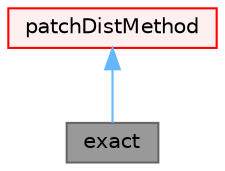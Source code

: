 digraph "exact"
{
 // LATEX_PDF_SIZE
  bgcolor="transparent";
  edge [fontname=Helvetica,fontsize=10,labelfontname=Helvetica,labelfontsize=10];
  node [fontname=Helvetica,fontsize=10,shape=box,height=0.2,width=0.4];
  Node1 [id="Node000001",label="exact",height=0.2,width=0.4,color="gray40", fillcolor="grey60", style="filled", fontcolor="black",tooltip="Calculation of exact distance to nearest patch for all cells and boundary by constructing a search tr..."];
  Node2 -> Node1 [id="edge1_Node000001_Node000002",dir="back",color="steelblue1",style="solid",tooltip=" "];
  Node2 [id="Node000002",label="patchDistMethod",height=0.2,width=0.4,color="red", fillcolor="#FFF0F0", style="filled",URL="$classFoam_1_1patchDistMethod.html",tooltip="Specialisation of patchDist for wall distance calculation."];
}
